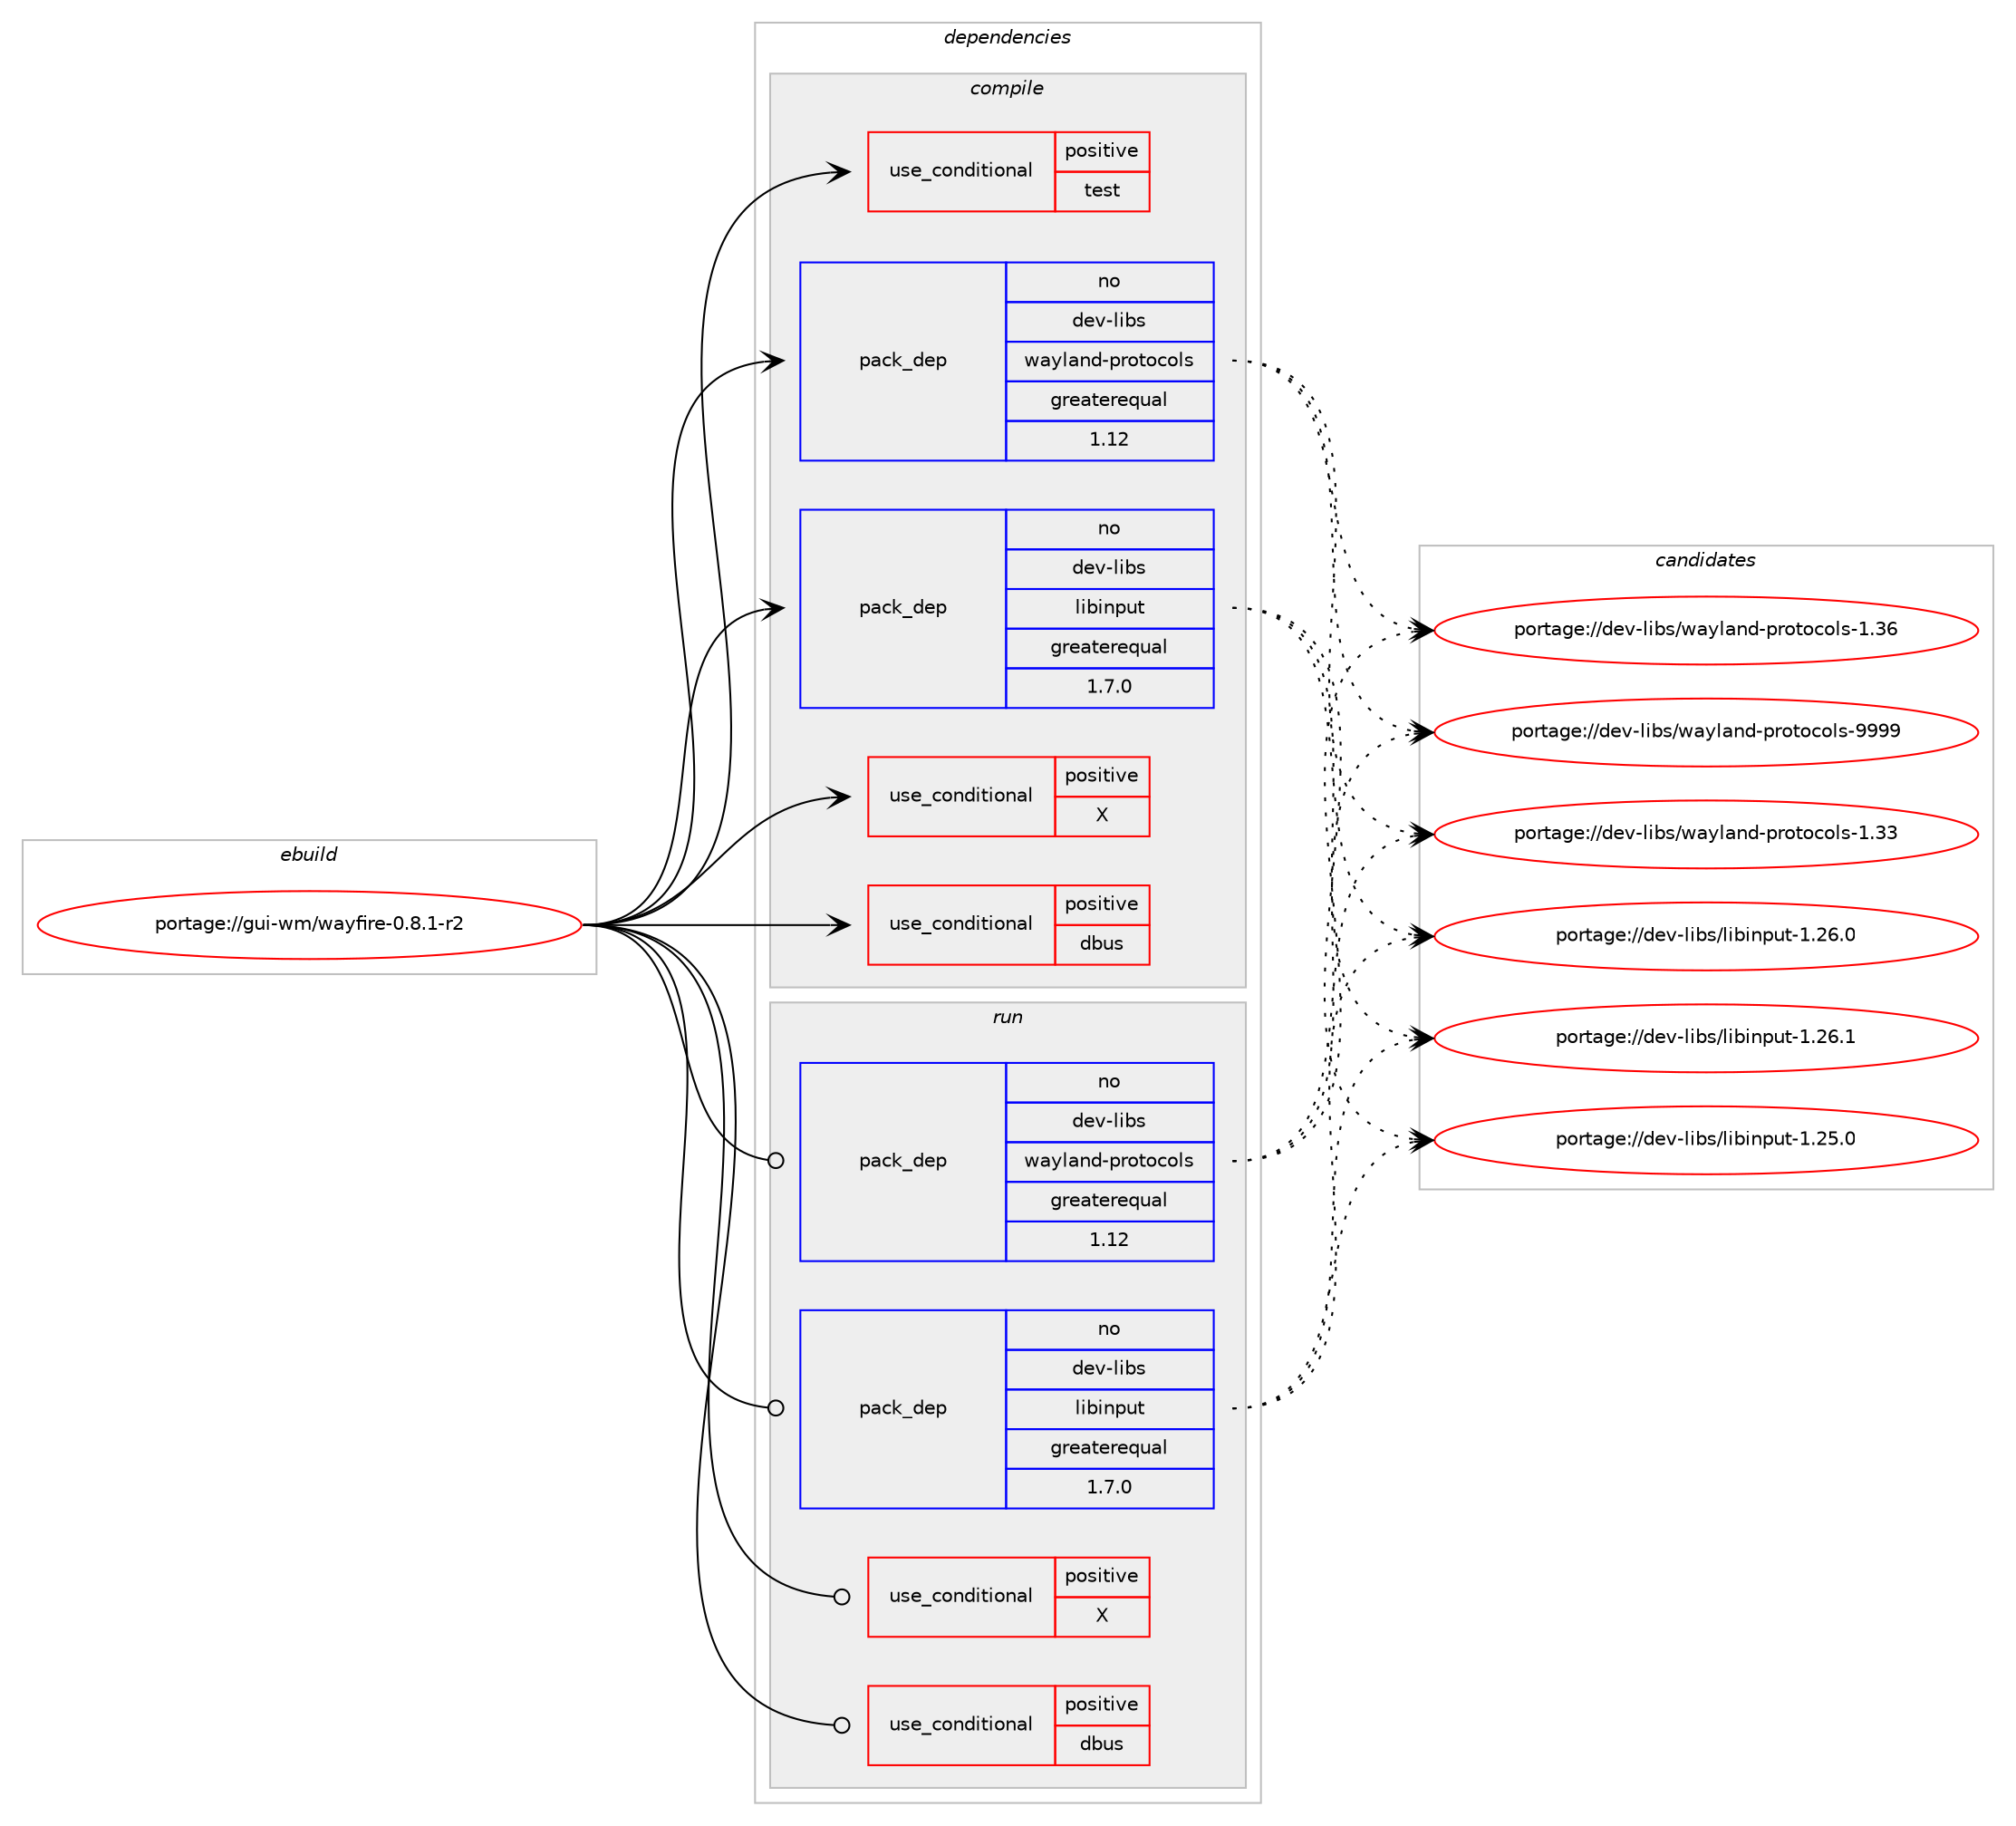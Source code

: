 digraph prolog {

# *************
# Graph options
# *************

newrank=true;
concentrate=true;
compound=true;
graph [rankdir=LR,fontname=Helvetica,fontsize=10,ranksep=1.5];#, ranksep=2.5, nodesep=0.2];
edge  [arrowhead=vee];
node  [fontname=Helvetica,fontsize=10];

# **********
# The ebuild
# **********

subgraph cluster_leftcol {
color=gray;
rank=same;
label=<<i>ebuild</i>>;
id [label="portage://gui-wm/wayfire-0.8.1-r2", color=red, width=4, href="../gui-wm/wayfire-0.8.1-r2.svg"];
}

# ****************
# The dependencies
# ****************

subgraph cluster_midcol {
color=gray;
label=<<i>dependencies</i>>;
subgraph cluster_compile {
fillcolor="#eeeeee";
style=filled;
label=<<i>compile</i>>;
subgraph cond65232 {
dependency122091 [label=<<TABLE BORDER="0" CELLBORDER="1" CELLSPACING="0" CELLPADDING="4"><TR><TD ROWSPAN="3" CELLPADDING="10">use_conditional</TD></TR><TR><TD>positive</TD></TR><TR><TD>X</TD></TR></TABLE>>, shape=none, color=red];
# *** BEGIN UNKNOWN DEPENDENCY TYPE (TODO) ***
# dependency122091 -> package_dependency(portage://gui-wm/wayfire-0.8.1-r2,install,no,x11-libs,libxcb,none,[,,],any_same_slot,[])
# *** END UNKNOWN DEPENDENCY TYPE (TODO) ***

}
id:e -> dependency122091:w [weight=20,style="solid",arrowhead="vee"];
subgraph cond65233 {
dependency122092 [label=<<TABLE BORDER="0" CELLBORDER="1" CELLSPACING="0" CELLPADDING="4"><TR><TD ROWSPAN="3" CELLPADDING="10">use_conditional</TD></TR><TR><TD>positive</TD></TR><TR><TD>dbus</TD></TR></TABLE>>, shape=none, color=red];
# *** BEGIN UNKNOWN DEPENDENCY TYPE (TODO) ***
# dependency122092 -> package_dependency(portage://gui-wm/wayfire-0.8.1-r2,install,no,sys-apps,dbus,none,[,,],[],[])
# *** END UNKNOWN DEPENDENCY TYPE (TODO) ***

}
id:e -> dependency122092:w [weight=20,style="solid",arrowhead="vee"];
subgraph cond65234 {
dependency122093 [label=<<TABLE BORDER="0" CELLBORDER="1" CELLSPACING="0" CELLPADDING="4"><TR><TD ROWSPAN="3" CELLPADDING="10">use_conditional</TD></TR><TR><TD>positive</TD></TR><TR><TD>test</TD></TR></TABLE>>, shape=none, color=red];
# *** BEGIN UNKNOWN DEPENDENCY TYPE (TODO) ***
# dependency122093 -> package_dependency(portage://gui-wm/wayfire-0.8.1-r2,install,no,dev-cpp,doctest,none,[,,],[],[])
# *** END UNKNOWN DEPENDENCY TYPE (TODO) ***

}
id:e -> dependency122093:w [weight=20,style="solid",arrowhead="vee"];
# *** BEGIN UNKNOWN DEPENDENCY TYPE (TODO) ***
# id -> package_dependency(portage://gui-wm/wayfire-0.8.1-r2,install,no,dev-cpp,nlohmann_json,none,[,,],[],[])
# *** END UNKNOWN DEPENDENCY TYPE (TODO) ***

# *** BEGIN UNKNOWN DEPENDENCY TYPE (TODO) ***
# id -> package_dependency(portage://gui-wm/wayfire-0.8.1-r2,install,no,dev-libs,glib,none,[,,],[slot(2)],[])
# *** END UNKNOWN DEPENDENCY TYPE (TODO) ***

# *** BEGIN UNKNOWN DEPENDENCY TYPE (TODO) ***
# id -> package_dependency(portage://gui-wm/wayfire-0.8.1-r2,install,no,dev-libs,libevdev,none,[,,],[],[])
# *** END UNKNOWN DEPENDENCY TYPE (TODO) ***

subgraph pack55265 {
dependency122094 [label=<<TABLE BORDER="0" CELLBORDER="1" CELLSPACING="0" CELLPADDING="4" WIDTH="220"><TR><TD ROWSPAN="6" CELLPADDING="30">pack_dep</TD></TR><TR><TD WIDTH="110">no</TD></TR><TR><TD>dev-libs</TD></TR><TR><TD>libinput</TD></TR><TR><TD>greaterequal</TD></TR><TR><TD>1.7.0</TD></TR></TABLE>>, shape=none, color=blue];
}
id:e -> dependency122094:w [weight=20,style="solid",arrowhead="vee"];
# *** BEGIN UNKNOWN DEPENDENCY TYPE (TODO) ***
# id -> package_dependency(portage://gui-wm/wayfire-0.8.1-r2,install,no,dev-libs,wayland,none,[,,],[],[])
# *** END UNKNOWN DEPENDENCY TYPE (TODO) ***

subgraph pack55266 {
dependency122095 [label=<<TABLE BORDER="0" CELLBORDER="1" CELLSPACING="0" CELLPADDING="4" WIDTH="220"><TR><TD ROWSPAN="6" CELLPADDING="30">pack_dep</TD></TR><TR><TD WIDTH="110">no</TD></TR><TR><TD>dev-libs</TD></TR><TR><TD>wayland-protocols</TD></TR><TR><TD>greaterequal</TD></TR><TR><TD>1.12</TD></TR></TABLE>>, shape=none, color=blue];
}
id:e -> dependency122095:w [weight=20,style="solid",arrowhead="vee"];
# *** BEGIN UNKNOWN DEPENDENCY TYPE (TODO) ***
# id -> package_dependency(portage://gui-wm/wayfire-0.8.1-r2,install,no,gui-libs,wf-config,none,[,,],[slot(0),subslot(0.8)],[])
# *** END UNKNOWN DEPENDENCY TYPE (TODO) ***

# *** BEGIN UNKNOWN DEPENDENCY TYPE (TODO) ***
# id -> package_dependency(portage://gui-wm/wayfire-0.8.1-r2,install,no,gui-libs,wlroots,none,[,,],[slot(0),subslot(17)],[use(enable(drm),positive),use(enable(libinput),positive),use(enable(x11-backend),none),use(optenable(X),none)])
# *** END UNKNOWN DEPENDENCY TYPE (TODO) ***

# *** BEGIN UNKNOWN DEPENDENCY TYPE (TODO) ***
# id -> package_dependency(portage://gui-wm/wayfire-0.8.1-r2,install,no,media-libs,glm,none,[,,],[],[])
# *** END UNKNOWN DEPENDENCY TYPE (TODO) ***

# *** BEGIN UNKNOWN DEPENDENCY TYPE (TODO) ***
# id -> package_dependency(portage://gui-wm/wayfire-0.8.1-r2,install,no,media-libs,libglvnd,none,[,,],[],[])
# *** END UNKNOWN DEPENDENCY TYPE (TODO) ***

# *** BEGIN UNKNOWN DEPENDENCY TYPE (TODO) ***
# id -> package_dependency(portage://gui-wm/wayfire-0.8.1-r2,install,no,media-libs,libjpeg-turbo,none,[,,],any_same_slot,[])
# *** END UNKNOWN DEPENDENCY TYPE (TODO) ***

# *** BEGIN UNKNOWN DEPENDENCY TYPE (TODO) ***
# id -> package_dependency(portage://gui-wm/wayfire-0.8.1-r2,install,no,media-libs,libpng,none,[,,],any_same_slot,[])
# *** END UNKNOWN DEPENDENCY TYPE (TODO) ***

# *** BEGIN UNKNOWN DEPENDENCY TYPE (TODO) ***
# id -> package_dependency(portage://gui-wm/wayfire-0.8.1-r2,install,no,x11-libs,cairo,none,[,,],[],[])
# *** END UNKNOWN DEPENDENCY TYPE (TODO) ***

# *** BEGIN UNKNOWN DEPENDENCY TYPE (TODO) ***
# id -> package_dependency(portage://gui-wm/wayfire-0.8.1-r2,install,no,x11-libs,libxkbcommon,none,[,,],[],[])
# *** END UNKNOWN DEPENDENCY TYPE (TODO) ***

# *** BEGIN UNKNOWN DEPENDENCY TYPE (TODO) ***
# id -> package_dependency(portage://gui-wm/wayfire-0.8.1-r2,install,no,x11-libs,pango,none,[,,],[],[])
# *** END UNKNOWN DEPENDENCY TYPE (TODO) ***

# *** BEGIN UNKNOWN DEPENDENCY TYPE (TODO) ***
# id -> package_dependency(portage://gui-wm/wayfire-0.8.1-r2,install,no,x11-libs,pixman,none,[,,],[],[])
# *** END UNKNOWN DEPENDENCY TYPE (TODO) ***

}
subgraph cluster_compileandrun {
fillcolor="#eeeeee";
style=filled;
label=<<i>compile and run</i>>;
}
subgraph cluster_run {
fillcolor="#eeeeee";
style=filled;
label=<<i>run</i>>;
subgraph cond65235 {
dependency122096 [label=<<TABLE BORDER="0" CELLBORDER="1" CELLSPACING="0" CELLPADDING="4"><TR><TD ROWSPAN="3" CELLPADDING="10">use_conditional</TD></TR><TR><TD>positive</TD></TR><TR><TD>X</TD></TR></TABLE>>, shape=none, color=red];
# *** BEGIN UNKNOWN DEPENDENCY TYPE (TODO) ***
# dependency122096 -> package_dependency(portage://gui-wm/wayfire-0.8.1-r2,run,no,x11-libs,libxcb,none,[,,],any_same_slot,[])
# *** END UNKNOWN DEPENDENCY TYPE (TODO) ***

}
id:e -> dependency122096:w [weight=20,style="solid",arrowhead="odot"];
subgraph cond65236 {
dependency122097 [label=<<TABLE BORDER="0" CELLBORDER="1" CELLSPACING="0" CELLPADDING="4"><TR><TD ROWSPAN="3" CELLPADDING="10">use_conditional</TD></TR><TR><TD>positive</TD></TR><TR><TD>dbus</TD></TR></TABLE>>, shape=none, color=red];
# *** BEGIN UNKNOWN DEPENDENCY TYPE (TODO) ***
# dependency122097 -> package_dependency(portage://gui-wm/wayfire-0.8.1-r2,run,no,sys-apps,dbus,none,[,,],[],[])
# *** END UNKNOWN DEPENDENCY TYPE (TODO) ***

}
id:e -> dependency122097:w [weight=20,style="solid",arrowhead="odot"];
# *** BEGIN UNKNOWN DEPENDENCY TYPE (TODO) ***
# id -> package_dependency(portage://gui-wm/wayfire-0.8.1-r2,run,no,dev-cpp,nlohmann_json,none,[,,],[],[])
# *** END UNKNOWN DEPENDENCY TYPE (TODO) ***

# *** BEGIN UNKNOWN DEPENDENCY TYPE (TODO) ***
# id -> package_dependency(portage://gui-wm/wayfire-0.8.1-r2,run,no,dev-libs,glib,none,[,,],[slot(2)],[])
# *** END UNKNOWN DEPENDENCY TYPE (TODO) ***

# *** BEGIN UNKNOWN DEPENDENCY TYPE (TODO) ***
# id -> package_dependency(portage://gui-wm/wayfire-0.8.1-r2,run,no,dev-libs,libevdev,none,[,,],[],[])
# *** END UNKNOWN DEPENDENCY TYPE (TODO) ***

subgraph pack55267 {
dependency122098 [label=<<TABLE BORDER="0" CELLBORDER="1" CELLSPACING="0" CELLPADDING="4" WIDTH="220"><TR><TD ROWSPAN="6" CELLPADDING="30">pack_dep</TD></TR><TR><TD WIDTH="110">no</TD></TR><TR><TD>dev-libs</TD></TR><TR><TD>libinput</TD></TR><TR><TD>greaterequal</TD></TR><TR><TD>1.7.0</TD></TR></TABLE>>, shape=none, color=blue];
}
id:e -> dependency122098:w [weight=20,style="solid",arrowhead="odot"];
# *** BEGIN UNKNOWN DEPENDENCY TYPE (TODO) ***
# id -> package_dependency(portage://gui-wm/wayfire-0.8.1-r2,run,no,dev-libs,wayland,none,[,,],[],[])
# *** END UNKNOWN DEPENDENCY TYPE (TODO) ***

subgraph pack55268 {
dependency122099 [label=<<TABLE BORDER="0" CELLBORDER="1" CELLSPACING="0" CELLPADDING="4" WIDTH="220"><TR><TD ROWSPAN="6" CELLPADDING="30">pack_dep</TD></TR><TR><TD WIDTH="110">no</TD></TR><TR><TD>dev-libs</TD></TR><TR><TD>wayland-protocols</TD></TR><TR><TD>greaterequal</TD></TR><TR><TD>1.12</TD></TR></TABLE>>, shape=none, color=blue];
}
id:e -> dependency122099:w [weight=20,style="solid",arrowhead="odot"];
# *** BEGIN UNKNOWN DEPENDENCY TYPE (TODO) ***
# id -> package_dependency(portage://gui-wm/wayfire-0.8.1-r2,run,no,gui-libs,wf-config,none,[,,],[slot(0),subslot(0.8)],[])
# *** END UNKNOWN DEPENDENCY TYPE (TODO) ***

# *** BEGIN UNKNOWN DEPENDENCY TYPE (TODO) ***
# id -> package_dependency(portage://gui-wm/wayfire-0.8.1-r2,run,no,gui-libs,wlroots,none,[,,],[slot(0),subslot(17)],[use(enable(drm),positive),use(enable(libinput),positive),use(enable(x11-backend),none),use(optenable(X),none)])
# *** END UNKNOWN DEPENDENCY TYPE (TODO) ***

# *** BEGIN UNKNOWN DEPENDENCY TYPE (TODO) ***
# id -> package_dependency(portage://gui-wm/wayfire-0.8.1-r2,run,no,media-libs,glm,none,[,,],[],[])
# *** END UNKNOWN DEPENDENCY TYPE (TODO) ***

# *** BEGIN UNKNOWN DEPENDENCY TYPE (TODO) ***
# id -> package_dependency(portage://gui-wm/wayfire-0.8.1-r2,run,no,media-libs,libglvnd,none,[,,],[],[])
# *** END UNKNOWN DEPENDENCY TYPE (TODO) ***

# *** BEGIN UNKNOWN DEPENDENCY TYPE (TODO) ***
# id -> package_dependency(portage://gui-wm/wayfire-0.8.1-r2,run,no,media-libs,libjpeg-turbo,none,[,,],any_same_slot,[])
# *** END UNKNOWN DEPENDENCY TYPE (TODO) ***

# *** BEGIN UNKNOWN DEPENDENCY TYPE (TODO) ***
# id -> package_dependency(portage://gui-wm/wayfire-0.8.1-r2,run,no,media-libs,libpng,none,[,,],any_same_slot,[])
# *** END UNKNOWN DEPENDENCY TYPE (TODO) ***

# *** BEGIN UNKNOWN DEPENDENCY TYPE (TODO) ***
# id -> package_dependency(portage://gui-wm/wayfire-0.8.1-r2,run,no,x11-libs,cairo,none,[,,],[],[])
# *** END UNKNOWN DEPENDENCY TYPE (TODO) ***

# *** BEGIN UNKNOWN DEPENDENCY TYPE (TODO) ***
# id -> package_dependency(portage://gui-wm/wayfire-0.8.1-r2,run,no,x11-libs,libxkbcommon,none,[,,],[],[])
# *** END UNKNOWN DEPENDENCY TYPE (TODO) ***

# *** BEGIN UNKNOWN DEPENDENCY TYPE (TODO) ***
# id -> package_dependency(portage://gui-wm/wayfire-0.8.1-r2,run,no,x11-libs,pango,none,[,,],[],[])
# *** END UNKNOWN DEPENDENCY TYPE (TODO) ***

# *** BEGIN UNKNOWN DEPENDENCY TYPE (TODO) ***
# id -> package_dependency(portage://gui-wm/wayfire-0.8.1-r2,run,no,x11-libs,pixman,none,[,,],[],[])
# *** END UNKNOWN DEPENDENCY TYPE (TODO) ***

# *** BEGIN UNKNOWN DEPENDENCY TYPE (TODO) ***
# id -> package_dependency(portage://gui-wm/wayfire-0.8.1-r2,run,no,x11-misc,xkeyboard-config,none,[,,],[],[])
# *** END UNKNOWN DEPENDENCY TYPE (TODO) ***

}
}

# **************
# The candidates
# **************

subgraph cluster_choices {
rank=same;
color=gray;
label=<<i>candidates</i>>;

subgraph choice55265 {
color=black;
nodesep=1;
choice1001011184510810598115471081059810511011211711645494650534648 [label="portage://dev-libs/libinput-1.25.0", color=red, width=4,href="../dev-libs/libinput-1.25.0.svg"];
choice1001011184510810598115471081059810511011211711645494650544648 [label="portage://dev-libs/libinput-1.26.0", color=red, width=4,href="../dev-libs/libinput-1.26.0.svg"];
choice1001011184510810598115471081059810511011211711645494650544649 [label="portage://dev-libs/libinput-1.26.1", color=red, width=4,href="../dev-libs/libinput-1.26.1.svg"];
dependency122094:e -> choice1001011184510810598115471081059810511011211711645494650534648:w [style=dotted,weight="100"];
dependency122094:e -> choice1001011184510810598115471081059810511011211711645494650544648:w [style=dotted,weight="100"];
dependency122094:e -> choice1001011184510810598115471081059810511011211711645494650544649:w [style=dotted,weight="100"];
}
subgraph choice55266 {
color=black;
nodesep=1;
choice100101118451081059811547119971211089711010045112114111116111991111081154549465151 [label="portage://dev-libs/wayland-protocols-1.33", color=red, width=4,href="../dev-libs/wayland-protocols-1.33.svg"];
choice100101118451081059811547119971211089711010045112114111116111991111081154549465154 [label="portage://dev-libs/wayland-protocols-1.36", color=red, width=4,href="../dev-libs/wayland-protocols-1.36.svg"];
choice100101118451081059811547119971211089711010045112114111116111991111081154557575757 [label="portage://dev-libs/wayland-protocols-9999", color=red, width=4,href="../dev-libs/wayland-protocols-9999.svg"];
dependency122095:e -> choice100101118451081059811547119971211089711010045112114111116111991111081154549465151:w [style=dotted,weight="100"];
dependency122095:e -> choice100101118451081059811547119971211089711010045112114111116111991111081154549465154:w [style=dotted,weight="100"];
dependency122095:e -> choice100101118451081059811547119971211089711010045112114111116111991111081154557575757:w [style=dotted,weight="100"];
}
subgraph choice55267 {
color=black;
nodesep=1;
choice1001011184510810598115471081059810511011211711645494650534648 [label="portage://dev-libs/libinput-1.25.0", color=red, width=4,href="../dev-libs/libinput-1.25.0.svg"];
choice1001011184510810598115471081059810511011211711645494650544648 [label="portage://dev-libs/libinput-1.26.0", color=red, width=4,href="../dev-libs/libinput-1.26.0.svg"];
choice1001011184510810598115471081059810511011211711645494650544649 [label="portage://dev-libs/libinput-1.26.1", color=red, width=4,href="../dev-libs/libinput-1.26.1.svg"];
dependency122098:e -> choice1001011184510810598115471081059810511011211711645494650534648:w [style=dotted,weight="100"];
dependency122098:e -> choice1001011184510810598115471081059810511011211711645494650544648:w [style=dotted,weight="100"];
dependency122098:e -> choice1001011184510810598115471081059810511011211711645494650544649:w [style=dotted,weight="100"];
}
subgraph choice55268 {
color=black;
nodesep=1;
choice100101118451081059811547119971211089711010045112114111116111991111081154549465151 [label="portage://dev-libs/wayland-protocols-1.33", color=red, width=4,href="../dev-libs/wayland-protocols-1.33.svg"];
choice100101118451081059811547119971211089711010045112114111116111991111081154549465154 [label="portage://dev-libs/wayland-protocols-1.36", color=red, width=4,href="../dev-libs/wayland-protocols-1.36.svg"];
choice100101118451081059811547119971211089711010045112114111116111991111081154557575757 [label="portage://dev-libs/wayland-protocols-9999", color=red, width=4,href="../dev-libs/wayland-protocols-9999.svg"];
dependency122099:e -> choice100101118451081059811547119971211089711010045112114111116111991111081154549465151:w [style=dotted,weight="100"];
dependency122099:e -> choice100101118451081059811547119971211089711010045112114111116111991111081154549465154:w [style=dotted,weight="100"];
dependency122099:e -> choice100101118451081059811547119971211089711010045112114111116111991111081154557575757:w [style=dotted,weight="100"];
}
}

}
